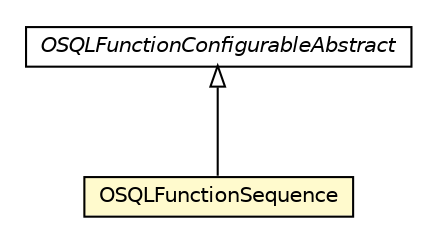#!/usr/local/bin/dot
#
# Class diagram 
# Generated by UMLGraph version R5_6-24-gf6e263 (http://www.umlgraph.org/)
#

digraph G {
	edge [fontname="Helvetica",fontsize=10,labelfontname="Helvetica",labelfontsize=10];
	node [fontname="Helvetica",fontsize=10,shape=plaintext];
	nodesep=0.25;
	ranksep=0.5;
	// com.orientechnologies.orient.core.sql.functions.sequence.OSQLFunctionSequence
	c5965276 [label=<<table title="com.orientechnologies.orient.core.sql.functions.sequence.OSQLFunctionSequence" border="0" cellborder="1" cellspacing="0" cellpadding="2" port="p" bgcolor="lemonChiffon" href="./OSQLFunctionSequence.html">
		<tr><td><table border="0" cellspacing="0" cellpadding="1">
<tr><td align="center" balign="center"> OSQLFunctionSequence </td></tr>
		</table></td></tr>
		</table>>, URL="./OSQLFunctionSequence.html", fontname="Helvetica", fontcolor="black", fontsize=10.0];
	// com.orientechnologies.orient.core.sql.functions.OSQLFunctionConfigurableAbstract
	c5965281 [label=<<table title="com.orientechnologies.orient.core.sql.functions.OSQLFunctionConfigurableAbstract" border="0" cellborder="1" cellspacing="0" cellpadding="2" port="p" href="../OSQLFunctionConfigurableAbstract.html">
		<tr><td><table border="0" cellspacing="0" cellpadding="1">
<tr><td align="center" balign="center"><font face="Helvetica-Oblique"> OSQLFunctionConfigurableAbstract </font></td></tr>
		</table></td></tr>
		</table>>, URL="../OSQLFunctionConfigurableAbstract.html", fontname="Helvetica", fontcolor="black", fontsize=10.0];
	//com.orientechnologies.orient.core.sql.functions.sequence.OSQLFunctionSequence extends com.orientechnologies.orient.core.sql.functions.OSQLFunctionConfigurableAbstract
	c5965281:p -> c5965276:p [dir=back,arrowtail=empty];
}

